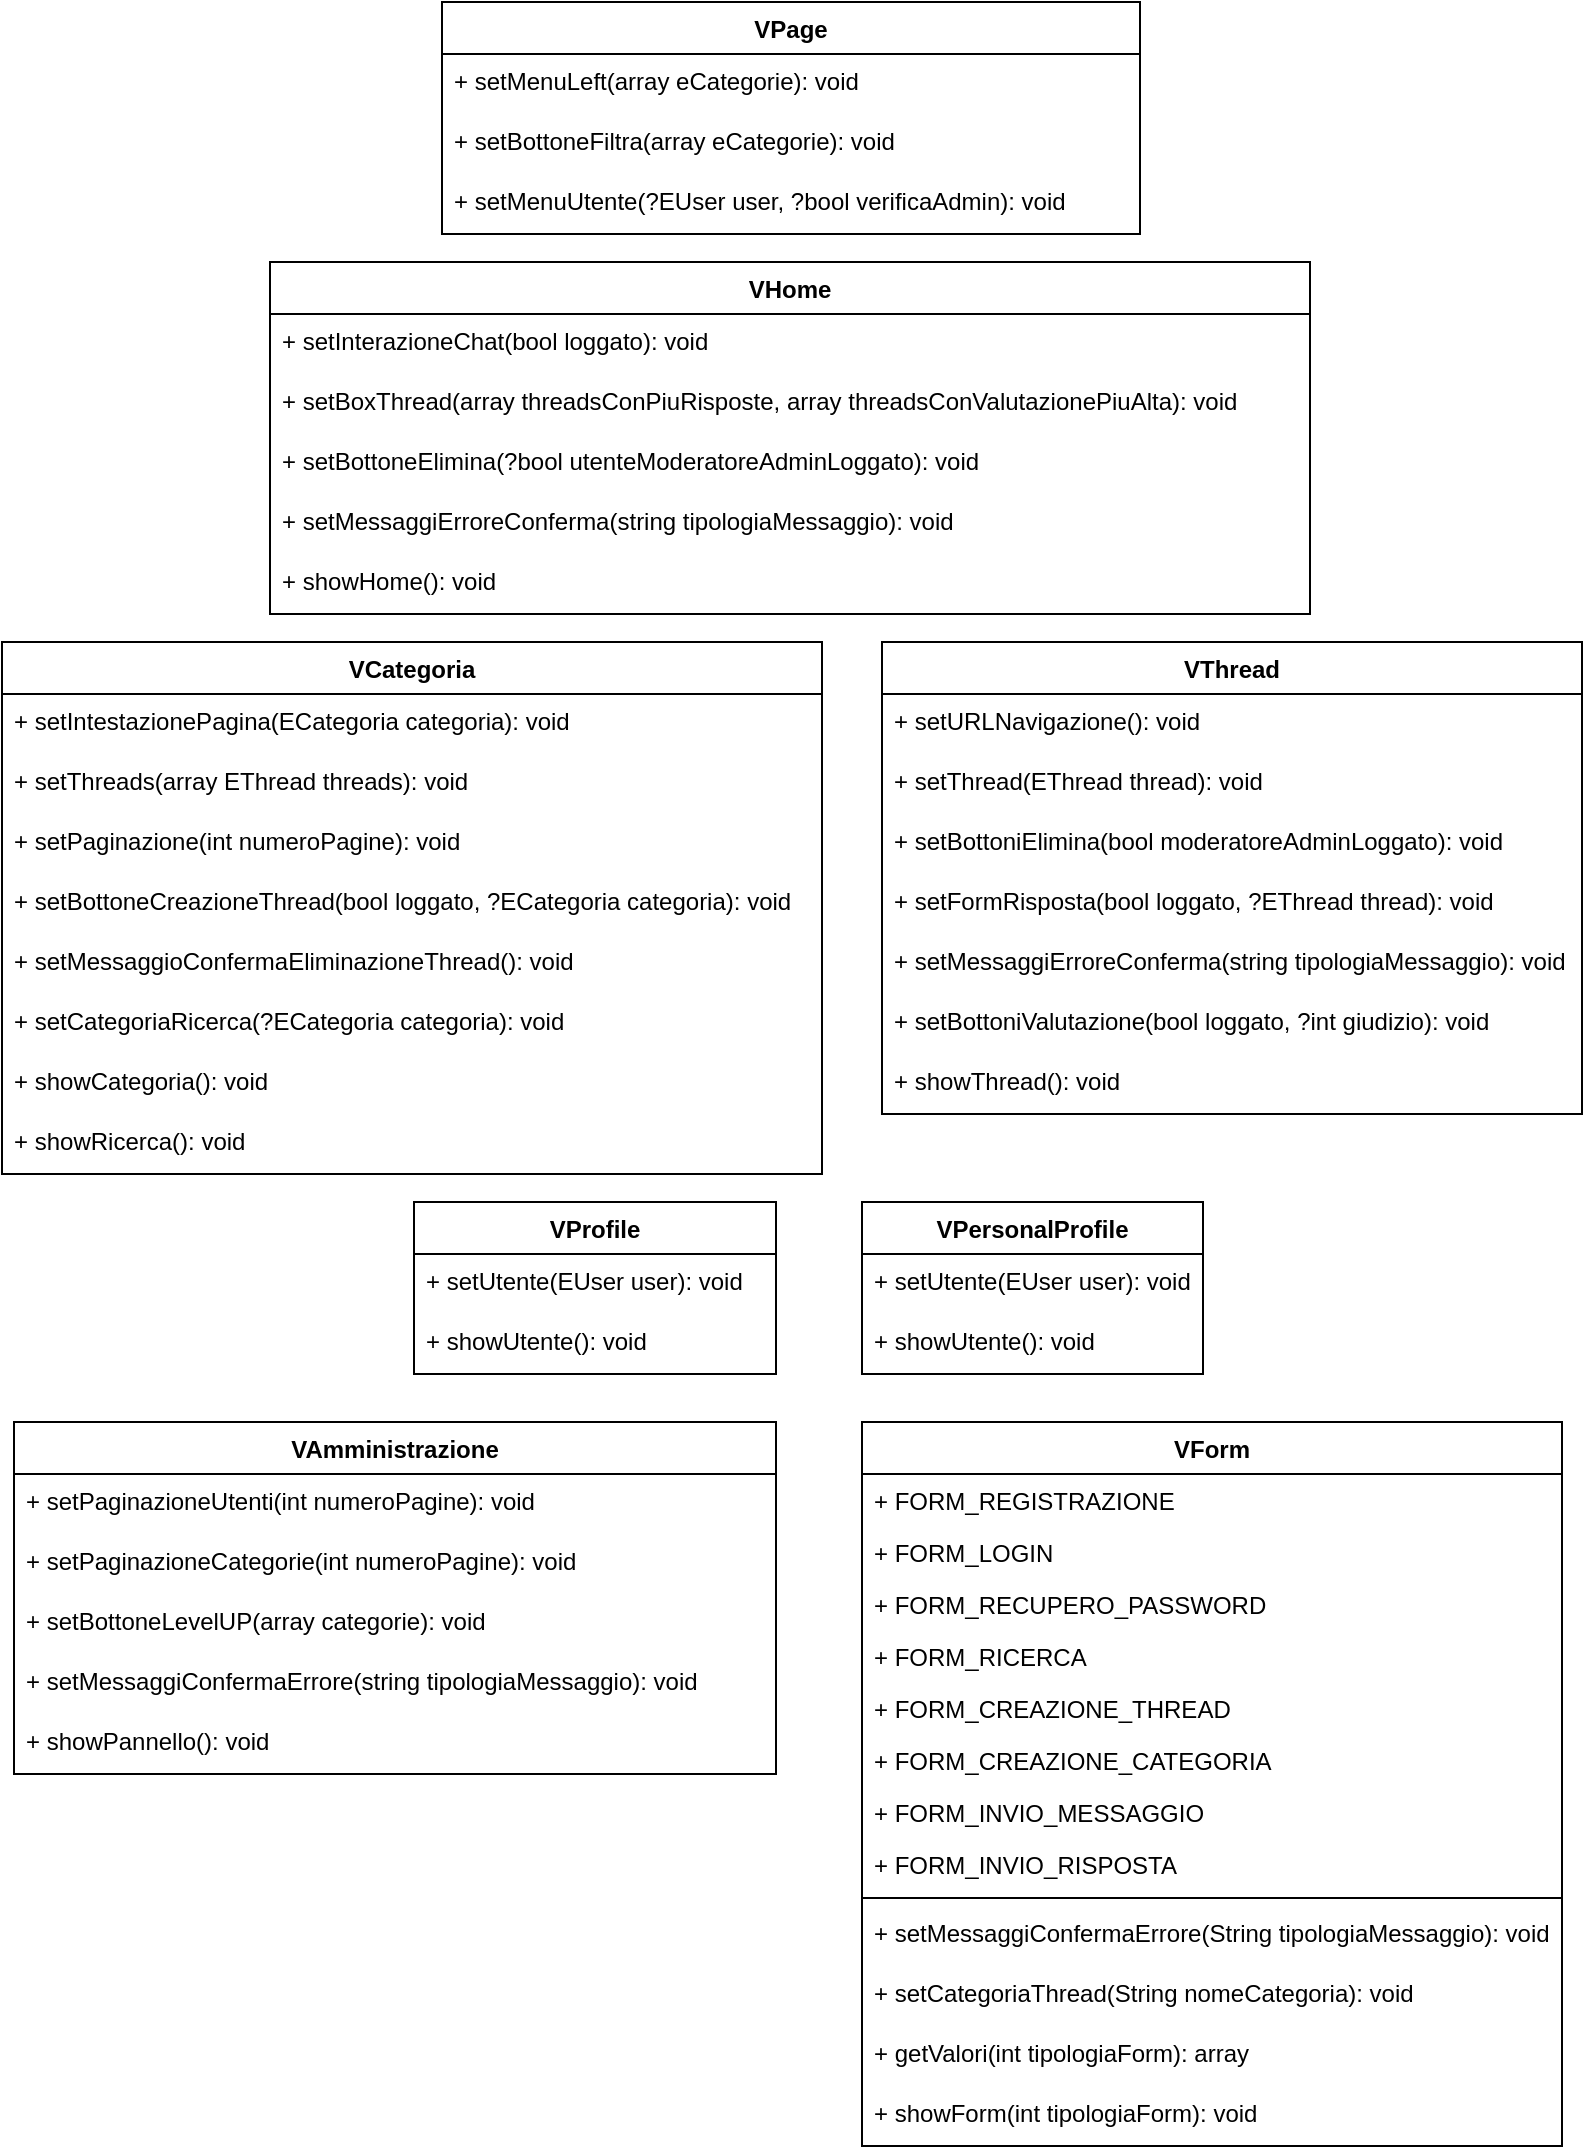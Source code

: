 <mxfile version="15.5.9" type="device"><diagram id="vYIt0Ycd8OxYCcoKvCmr" name="Page-1"><mxGraphModel dx="1490" dy="562" grid="1" gridSize="10" guides="1" tooltips="1" connect="1" arrows="1" fold="1" page="1" pageScale="1" pageWidth="827" pageHeight="1169" math="0" shadow="0"><root><mxCell id="0"/><mxCell id="1" parent="0"/><mxCell id="kpBeF7ZBURR7WQSXxTqn-1" value="VPage" style="swimlane;fontStyle=1;align=center;verticalAlign=top;childLayout=stackLayout;horizontal=1;startSize=26;horizontalStack=0;resizeParent=1;resizeParentMax=0;resizeLast=0;collapsible=1;marginBottom=0;" parent="1" vertex="1"><mxGeometry x="240" y="40" width="349" height="116" as="geometry"><mxRectangle x="410" y="80" width="130" height="26" as="alternateBounds"/></mxGeometry></mxCell><mxCell id="kpBeF7ZBURR7WQSXxTqn-5" value="+ setMenuLeft(array eCategorie): void" style="text;strokeColor=none;fillColor=none;align=left;verticalAlign=top;spacingLeft=4;spacingRight=4;overflow=hidden;rotatable=0;points=[[0,0.5],[1,0.5]];portConstraint=eastwest;" parent="kpBeF7ZBURR7WQSXxTqn-1" vertex="1"><mxGeometry y="26" width="349" height="30" as="geometry"/></mxCell><mxCell id="kpBeF7ZBURR7WQSXxTqn-9" value="+ setBottoneFiltra(array eCategorie): void" style="text;strokeColor=none;fillColor=none;align=left;verticalAlign=top;spacingLeft=4;spacingRight=4;overflow=hidden;rotatable=0;points=[[0,0.5],[1,0.5]];portConstraint=eastwest;" parent="kpBeF7ZBURR7WQSXxTqn-1" vertex="1"><mxGeometry y="56" width="349" height="30" as="geometry"/></mxCell><mxCell id="kpBeF7ZBURR7WQSXxTqn-10" value="+ setMenuUtente(?EUser user, ?bool verificaAdmin): void" style="text;strokeColor=none;fillColor=none;align=left;verticalAlign=top;spacingLeft=4;spacingRight=4;overflow=hidden;rotatable=0;points=[[0,0.5],[1,0.5]];portConstraint=eastwest;" parent="kpBeF7ZBURR7WQSXxTqn-1" vertex="1"><mxGeometry y="86" width="349" height="30" as="geometry"/></mxCell><mxCell id="kpBeF7ZBURR7WQSXxTqn-13" value="VHome" style="swimlane;fontStyle=1;align=center;verticalAlign=top;childLayout=stackLayout;horizontal=1;startSize=26;horizontalStack=0;resizeParent=1;resizeParentMax=0;resizeLast=0;collapsible=1;marginBottom=0;" parent="1" vertex="1"><mxGeometry x="154" y="170" width="520" height="176" as="geometry"><mxRectangle x="410" y="80" width="130" height="26" as="alternateBounds"/></mxGeometry></mxCell><mxCell id="kpBeF7ZBURR7WQSXxTqn-16" value="+ setInterazioneChat(bool loggato): void" style="text;strokeColor=none;fillColor=none;align=left;verticalAlign=top;spacingLeft=4;spacingRight=4;overflow=hidden;rotatable=0;points=[[0,0.5],[1,0.5]];portConstraint=eastwest;" parent="kpBeF7ZBURR7WQSXxTqn-13" vertex="1"><mxGeometry y="26" width="520" height="30" as="geometry"/></mxCell><mxCell id="kpBeF7ZBURR7WQSXxTqn-17" value="+ setBoxThread(array threadsConPiuRisposte, array threadsConValutazionePiuAlta): void" style="text;strokeColor=none;fillColor=none;align=left;verticalAlign=top;spacingLeft=4;spacingRight=4;overflow=hidden;rotatable=0;points=[[0,0.5],[1,0.5]];portConstraint=eastwest;" parent="kpBeF7ZBURR7WQSXxTqn-13" vertex="1"><mxGeometry y="56" width="520" height="30" as="geometry"/></mxCell><mxCell id="kpBeF7ZBURR7WQSXxTqn-18" value="+ setBottoneElimina(?bool utenteModeratoreAdminLoggato): void" style="text;strokeColor=none;fillColor=none;align=left;verticalAlign=top;spacingLeft=4;spacingRight=4;overflow=hidden;rotatable=0;points=[[0,0.5],[1,0.5]];portConstraint=eastwest;" parent="kpBeF7ZBURR7WQSXxTqn-13" vertex="1"><mxGeometry y="86" width="520" height="30" as="geometry"/></mxCell><mxCell id="HADFciOewPBgPoMnjp6_-1" value="+ setMessaggiErroreConferma(string tipologiaMessaggio): void" style="text;strokeColor=none;fillColor=none;align=left;verticalAlign=top;spacingLeft=4;spacingRight=4;overflow=hidden;rotatable=0;points=[[0,0.5],[1,0.5]];portConstraint=eastwest;" vertex="1" parent="kpBeF7ZBURR7WQSXxTqn-13"><mxGeometry y="116" width="520" height="30" as="geometry"/></mxCell><mxCell id="kpBeF7ZBURR7WQSXxTqn-20" value="+ showHome(): void" style="text;strokeColor=none;fillColor=none;align=left;verticalAlign=top;spacingLeft=4;spacingRight=4;overflow=hidden;rotatable=0;points=[[0,0.5],[1,0.5]];portConstraint=eastwest;" parent="kpBeF7ZBURR7WQSXxTqn-13" vertex="1"><mxGeometry y="146" width="520" height="30" as="geometry"/></mxCell><mxCell id="kpBeF7ZBURR7WQSXxTqn-21" value="VCategoria" style="swimlane;fontStyle=1;align=center;verticalAlign=top;childLayout=stackLayout;horizontal=1;startSize=26;horizontalStack=0;resizeParent=1;resizeParentMax=0;resizeLast=0;collapsible=1;marginBottom=0;" parent="1" vertex="1"><mxGeometry x="20" y="360" width="410" height="266" as="geometry"><mxRectangle x="410" y="80" width="130" height="26" as="alternateBounds"/></mxGeometry></mxCell><mxCell id="kpBeF7ZBURR7WQSXxTqn-22" value="+ setIntestazionePagina(ECategoria categoria): void" style="text;strokeColor=none;fillColor=none;align=left;verticalAlign=top;spacingLeft=4;spacingRight=4;overflow=hidden;rotatable=0;points=[[0,0.5],[1,0.5]];portConstraint=eastwest;" parent="kpBeF7ZBURR7WQSXxTqn-21" vertex="1"><mxGeometry y="26" width="410" height="30" as="geometry"/></mxCell><mxCell id="kpBeF7ZBURR7WQSXxTqn-25" value="+ setThreads(array EThread threads): void" style="text;strokeColor=none;fillColor=none;align=left;verticalAlign=top;spacingLeft=4;spacingRight=4;overflow=hidden;rotatable=0;points=[[0,0.5],[1,0.5]];portConstraint=eastwest;" parent="kpBeF7ZBURR7WQSXxTqn-21" vertex="1"><mxGeometry y="56" width="410" height="30" as="geometry"/></mxCell><mxCell id="kpBeF7ZBURR7WQSXxTqn-26" value="+ setPaginazione(int numeroPagine): void" style="text;strokeColor=none;fillColor=none;align=left;verticalAlign=top;spacingLeft=4;spacingRight=4;overflow=hidden;rotatable=0;points=[[0,0.5],[1,0.5]];portConstraint=eastwest;" parent="kpBeF7ZBURR7WQSXxTqn-21" vertex="1"><mxGeometry y="86" width="410" height="30" as="geometry"/></mxCell><mxCell id="kpBeF7ZBURR7WQSXxTqn-28" value="+ setBottoneCreazioneThread(bool loggato, ?ECategoria categoria): void" style="text;strokeColor=none;fillColor=none;align=left;verticalAlign=top;spacingLeft=4;spacingRight=4;overflow=hidden;rotatable=0;points=[[0,0.5],[1,0.5]];portConstraint=eastwest;" parent="kpBeF7ZBURR7WQSXxTqn-21" vertex="1"><mxGeometry y="116" width="410" height="30" as="geometry"/></mxCell><mxCell id="kpBeF7ZBURR7WQSXxTqn-35" value="+ setMessaggioConfermaEliminazioneThread(): void" style="text;strokeColor=none;fillColor=none;align=left;verticalAlign=top;spacingLeft=4;spacingRight=4;overflow=hidden;rotatable=0;points=[[0,0.5],[1,0.5]];portConstraint=eastwest;" parent="kpBeF7ZBURR7WQSXxTqn-21" vertex="1"><mxGeometry y="146" width="410" height="30" as="geometry"/></mxCell><mxCell id="kpBeF7ZBURR7WQSXxTqn-67" value="+ setCategoriaRicerca(?ECategoria categoria): void" style="text;strokeColor=none;fillColor=none;align=left;verticalAlign=top;spacingLeft=4;spacingRight=4;overflow=hidden;rotatable=0;points=[[0,0.5],[1,0.5]];portConstraint=eastwest;" parent="kpBeF7ZBURR7WQSXxTqn-21" vertex="1"><mxGeometry y="176" width="410" height="30" as="geometry"/></mxCell><mxCell id="kpBeF7ZBURR7WQSXxTqn-27" value="+ showCategoria(): void" style="text;strokeColor=none;fillColor=none;align=left;verticalAlign=top;spacingLeft=4;spacingRight=4;overflow=hidden;rotatable=0;points=[[0,0.5],[1,0.5]];portConstraint=eastwest;" parent="kpBeF7ZBURR7WQSXxTqn-21" vertex="1"><mxGeometry y="206" width="410" height="30" as="geometry"/></mxCell><mxCell id="87zqAaviE5XPVooWLCbC-1" value="+ showRicerca(): void" style="text;strokeColor=none;fillColor=none;align=left;verticalAlign=top;spacingLeft=4;spacingRight=4;overflow=hidden;rotatable=0;points=[[0,0.5],[1,0.5]];portConstraint=eastwest;" parent="kpBeF7ZBURR7WQSXxTqn-21" vertex="1"><mxGeometry y="236" width="410" height="30" as="geometry"/></mxCell><mxCell id="kpBeF7ZBURR7WQSXxTqn-29" value="VThread" style="swimlane;fontStyle=1;align=center;verticalAlign=top;childLayout=stackLayout;horizontal=1;startSize=26;horizontalStack=0;resizeParent=1;resizeParentMax=0;resizeLast=0;collapsible=1;marginBottom=0;" parent="1" vertex="1"><mxGeometry x="460" y="360" width="350" height="236" as="geometry"><mxRectangle x="410" y="80" width="130" height="26" as="alternateBounds"/></mxGeometry></mxCell><mxCell id="kpBeF7ZBURR7WQSXxTqn-30" value="+ setURLNavigazione(): void" style="text;strokeColor=none;fillColor=none;align=left;verticalAlign=top;spacingLeft=4;spacingRight=4;overflow=hidden;rotatable=0;points=[[0,0.5],[1,0.5]];portConstraint=eastwest;" parent="kpBeF7ZBURR7WQSXxTqn-29" vertex="1"><mxGeometry y="26" width="350" height="30" as="geometry"/></mxCell><mxCell id="kpBeF7ZBURR7WQSXxTqn-36" value="+ setThread(EThread thread): void" style="text;strokeColor=none;fillColor=none;align=left;verticalAlign=top;spacingLeft=4;spacingRight=4;overflow=hidden;rotatable=0;points=[[0,0.5],[1,0.5]];portConstraint=eastwest;" parent="kpBeF7ZBURR7WQSXxTqn-29" vertex="1"><mxGeometry y="56" width="350" height="30" as="geometry"/></mxCell><mxCell id="kpBeF7ZBURR7WQSXxTqn-37" value="+ setBottoniElimina(bool moderatoreAdminLoggato): void" style="text;strokeColor=none;fillColor=none;align=left;verticalAlign=top;spacingLeft=4;spacingRight=4;overflow=hidden;rotatable=0;points=[[0,0.5],[1,0.5]];portConstraint=eastwest;" parent="kpBeF7ZBURR7WQSXxTqn-29" vertex="1"><mxGeometry y="86" width="350" height="30" as="geometry"/></mxCell><mxCell id="kpBeF7ZBURR7WQSXxTqn-38" value="+ setFormRisposta(bool loggato, ?EThread thread): void" style="text;strokeColor=none;fillColor=none;align=left;verticalAlign=top;spacingLeft=4;spacingRight=4;overflow=hidden;rotatable=0;points=[[0,0.5],[1,0.5]];portConstraint=eastwest;" parent="kpBeF7ZBURR7WQSXxTqn-29" vertex="1"><mxGeometry y="116" width="350" height="30" as="geometry"/></mxCell><mxCell id="kpBeF7ZBURR7WQSXxTqn-39" value="+ setMessaggiErroreConferma(string tipologiaMessaggio): void" style="text;strokeColor=none;fillColor=none;align=left;verticalAlign=top;spacingLeft=4;spacingRight=4;overflow=hidden;rotatable=0;points=[[0,0.5],[1,0.5]];portConstraint=eastwest;" parent="kpBeF7ZBURR7WQSXxTqn-29" vertex="1"><mxGeometry y="146" width="350" height="30" as="geometry"/></mxCell><mxCell id="kpBeF7ZBURR7WQSXxTqn-41" value="+ setBottoniValutazione(bool loggato, ?int giudizio): void" style="text;strokeColor=none;fillColor=none;align=left;verticalAlign=top;spacingLeft=4;spacingRight=4;overflow=hidden;rotatable=0;points=[[0,0.5],[1,0.5]];portConstraint=eastwest;" parent="kpBeF7ZBURR7WQSXxTqn-29" vertex="1"><mxGeometry y="176" width="350" height="30" as="geometry"/></mxCell><mxCell id="kpBeF7ZBURR7WQSXxTqn-40" value="+ showThread(): void" style="text;strokeColor=none;fillColor=none;align=left;verticalAlign=top;spacingLeft=4;spacingRight=4;overflow=hidden;rotatable=0;points=[[0,0.5],[1,0.5]];portConstraint=eastwest;" parent="kpBeF7ZBURR7WQSXxTqn-29" vertex="1"><mxGeometry y="206" width="350" height="30" as="geometry"/></mxCell><mxCell id="kpBeF7ZBURR7WQSXxTqn-51" value="VAmministrazione" style="swimlane;fontStyle=1;align=center;verticalAlign=top;childLayout=stackLayout;horizontal=1;startSize=26;horizontalStack=0;resizeParent=1;resizeParentMax=0;resizeLast=0;collapsible=1;marginBottom=0;" parent="1" vertex="1"><mxGeometry x="26" y="750" width="381" height="176" as="geometry"><mxRectangle x="410" y="80" width="130" height="26" as="alternateBounds"/></mxGeometry></mxCell><mxCell id="kpBeF7ZBURR7WQSXxTqn-52" value="+ setPaginazioneUtenti(int numeroPagine): void" style="text;strokeColor=none;fillColor=none;align=left;verticalAlign=top;spacingLeft=4;spacingRight=4;overflow=hidden;rotatable=0;points=[[0,0.5],[1,0.5]];portConstraint=eastwest;" parent="kpBeF7ZBURR7WQSXxTqn-51" vertex="1"><mxGeometry y="26" width="381" height="30" as="geometry"/></mxCell><mxCell id="kpBeF7ZBURR7WQSXxTqn-59" value="+ setPaginazioneCategorie(int numeroPagine): void" style="text;strokeColor=none;fillColor=none;align=left;verticalAlign=top;spacingLeft=4;spacingRight=4;overflow=hidden;rotatable=0;points=[[0,0.5],[1,0.5]];portConstraint=eastwest;" parent="kpBeF7ZBURR7WQSXxTqn-51" vertex="1"><mxGeometry y="56" width="381" height="30" as="geometry"/></mxCell><mxCell id="kpBeF7ZBURR7WQSXxTqn-60" value="+ setBottoneLevelUP(array categorie): void" style="text;strokeColor=none;fillColor=none;align=left;verticalAlign=top;spacingLeft=4;spacingRight=4;overflow=hidden;rotatable=0;points=[[0,0.5],[1,0.5]];portConstraint=eastwest;" parent="kpBeF7ZBURR7WQSXxTqn-51" vertex="1"><mxGeometry y="86" width="381" height="30" as="geometry"/></mxCell><mxCell id="kpBeF7ZBURR7WQSXxTqn-61" value="+ setMessaggiConfermaErrore(string tipologiaMessaggio): void" style="text;strokeColor=none;fillColor=none;align=left;verticalAlign=top;spacingLeft=4;spacingRight=4;overflow=hidden;rotatable=0;points=[[0,0.5],[1,0.5]];portConstraint=eastwest;" parent="kpBeF7ZBURR7WQSXxTqn-51" vertex="1"><mxGeometry y="116" width="381" height="30" as="geometry"/></mxCell><mxCell id="kpBeF7ZBURR7WQSXxTqn-62" value="+ showPannello(): void" style="text;strokeColor=none;fillColor=none;align=left;verticalAlign=top;spacingLeft=4;spacingRight=4;overflow=hidden;rotatable=0;points=[[0,0.5],[1,0.5]];portConstraint=eastwest;" parent="kpBeF7ZBURR7WQSXxTqn-51" vertex="1"><mxGeometry y="146" width="381" height="30" as="geometry"/></mxCell><mxCell id="kpBeF7ZBURR7WQSXxTqn-56" value="VPersonalProfile" style="swimlane;fontStyle=1;align=center;verticalAlign=top;childLayout=stackLayout;horizontal=1;startSize=26;horizontalStack=0;resizeParent=1;resizeParentMax=0;resizeLast=0;collapsible=1;marginBottom=0;" parent="1" vertex="1"><mxGeometry x="450" y="640" width="170.5" height="86" as="geometry"><mxRectangle x="410" y="80" width="130" height="26" as="alternateBounds"/></mxGeometry></mxCell><mxCell id="kpBeF7ZBURR7WQSXxTqn-57" value="+ setUtente(EUser user): void" style="text;strokeColor=none;fillColor=none;align=left;verticalAlign=top;spacingLeft=4;spacingRight=4;overflow=hidden;rotatable=0;points=[[0,0.5],[1,0.5]];portConstraint=eastwest;" parent="kpBeF7ZBURR7WQSXxTqn-56" vertex="1"><mxGeometry y="26" width="170.5" height="30" as="geometry"/></mxCell><mxCell id="kpBeF7ZBURR7WQSXxTqn-58" value="+ showUtente(): void" style="text;strokeColor=none;fillColor=none;align=left;verticalAlign=top;spacingLeft=4;spacingRight=4;overflow=hidden;rotatable=0;points=[[0,0.5],[1,0.5]];portConstraint=eastwest;" parent="kpBeF7ZBURR7WQSXxTqn-56" vertex="1"><mxGeometry y="56" width="170.5" height="30" as="geometry"/></mxCell><mxCell id="kpBeF7ZBURR7WQSXxTqn-63" value="VProfile" style="swimlane;fontStyle=1;align=center;verticalAlign=top;childLayout=stackLayout;horizontal=1;startSize=26;horizontalStack=0;resizeParent=1;resizeParentMax=0;resizeLast=0;collapsible=1;marginBottom=0;" parent="1" vertex="1"><mxGeometry x="226" y="640" width="181" height="86" as="geometry"><mxRectangle x="410" y="80" width="130" height="26" as="alternateBounds"/></mxGeometry></mxCell><mxCell id="kpBeF7ZBURR7WQSXxTqn-64" value="+ setUtente(EUser user): void" style="text;strokeColor=none;fillColor=none;align=left;verticalAlign=top;spacingLeft=4;spacingRight=4;overflow=hidden;rotatable=0;points=[[0,0.5],[1,0.5]];portConstraint=eastwest;" parent="kpBeF7ZBURR7WQSXxTqn-63" vertex="1"><mxGeometry y="26" width="181" height="30" as="geometry"/></mxCell><mxCell id="kpBeF7ZBURR7WQSXxTqn-65" value="+ showUtente(): void" style="text;strokeColor=none;fillColor=none;align=left;verticalAlign=top;spacingLeft=4;spacingRight=4;overflow=hidden;rotatable=0;points=[[0,0.5],[1,0.5]];portConstraint=eastwest;" parent="kpBeF7ZBURR7WQSXxTqn-63" vertex="1"><mxGeometry y="56" width="181" height="30" as="geometry"/></mxCell><mxCell id="uy9Vc4gvhjxHCPs9r5HC-1" value="VForm" style="swimlane;fontStyle=1;align=center;verticalAlign=top;childLayout=stackLayout;horizontal=1;startSize=26;horizontalStack=0;resizeParent=1;resizeParentMax=0;resizeLast=0;collapsible=1;marginBottom=0;" parent="1" vertex="1"><mxGeometry x="450" y="750" width="350" height="362" as="geometry"/></mxCell><mxCell id="uy9Vc4gvhjxHCPs9r5HC-2" value="+ FORM_REGISTRAZIONE" style="text;strokeColor=none;fillColor=none;align=left;verticalAlign=top;spacingLeft=4;spacingRight=4;overflow=hidden;rotatable=0;points=[[0,0.5],[1,0.5]];portConstraint=eastwest;" parent="uy9Vc4gvhjxHCPs9r5HC-1" vertex="1"><mxGeometry y="26" width="350" height="26" as="geometry"/></mxCell><mxCell id="uy9Vc4gvhjxHCPs9r5HC-5" value="+ FORM_LOGIN" style="text;strokeColor=none;fillColor=none;align=left;verticalAlign=top;spacingLeft=4;spacingRight=4;overflow=hidden;rotatable=0;points=[[0,0.5],[1,0.5]];portConstraint=eastwest;" parent="uy9Vc4gvhjxHCPs9r5HC-1" vertex="1"><mxGeometry y="52" width="350" height="26" as="geometry"/></mxCell><mxCell id="uy9Vc4gvhjxHCPs9r5HC-6" value="+ FORM_RECUPERO_PASSWORD" style="text;strokeColor=none;fillColor=none;align=left;verticalAlign=top;spacingLeft=4;spacingRight=4;overflow=hidden;rotatable=0;points=[[0,0.5],[1,0.5]];portConstraint=eastwest;" parent="uy9Vc4gvhjxHCPs9r5HC-1" vertex="1"><mxGeometry y="78" width="350" height="26" as="geometry"/></mxCell><mxCell id="uy9Vc4gvhjxHCPs9r5HC-11" value="+ FORM_RICERCA" style="text;strokeColor=none;fillColor=none;align=left;verticalAlign=top;spacingLeft=4;spacingRight=4;overflow=hidden;rotatable=0;points=[[0,0.5],[1,0.5]];portConstraint=eastwest;" parent="uy9Vc4gvhjxHCPs9r5HC-1" vertex="1"><mxGeometry y="104" width="350" height="26" as="geometry"/></mxCell><mxCell id="uy9Vc4gvhjxHCPs9r5HC-9" value="+ FORM_CREAZIONE_THREAD" style="text;strokeColor=none;fillColor=none;align=left;verticalAlign=top;spacingLeft=4;spacingRight=4;overflow=hidden;rotatable=0;points=[[0,0.5],[1,0.5]];portConstraint=eastwest;" parent="uy9Vc4gvhjxHCPs9r5HC-1" vertex="1"><mxGeometry y="130" width="350" height="26" as="geometry"/></mxCell><mxCell id="uy9Vc4gvhjxHCPs9r5HC-10" value="+ FORM_CREAZIONE_CATEGORIA" style="text;strokeColor=none;fillColor=none;align=left;verticalAlign=top;spacingLeft=4;spacingRight=4;overflow=hidden;rotatable=0;points=[[0,0.5],[1,0.5]];portConstraint=eastwest;" parent="uy9Vc4gvhjxHCPs9r5HC-1" vertex="1"><mxGeometry y="156" width="350" height="26" as="geometry"/></mxCell><mxCell id="uy9Vc4gvhjxHCPs9r5HC-7" value="+ FORM_INVIO_MESSAGGIO" style="text;strokeColor=none;fillColor=none;align=left;verticalAlign=top;spacingLeft=4;spacingRight=4;overflow=hidden;rotatable=0;points=[[0,0.5],[1,0.5]];portConstraint=eastwest;" parent="uy9Vc4gvhjxHCPs9r5HC-1" vertex="1"><mxGeometry y="182" width="350" height="26" as="geometry"/></mxCell><mxCell id="uy9Vc4gvhjxHCPs9r5HC-8" value="+ FORM_INVIO_RISPOSTA" style="text;strokeColor=none;fillColor=none;align=left;verticalAlign=top;spacingLeft=4;spacingRight=4;overflow=hidden;rotatable=0;points=[[0,0.5],[1,0.5]];portConstraint=eastwest;" parent="uy9Vc4gvhjxHCPs9r5HC-1" vertex="1"><mxGeometry y="208" width="350" height="26" as="geometry"/></mxCell><mxCell id="uy9Vc4gvhjxHCPs9r5HC-3" value="" style="line;strokeWidth=1;fillColor=none;align=left;verticalAlign=middle;spacingTop=-1;spacingLeft=3;spacingRight=3;rotatable=0;labelPosition=right;points=[];portConstraint=eastwest;" parent="uy9Vc4gvhjxHCPs9r5HC-1" vertex="1"><mxGeometry y="234" width="350" height="8" as="geometry"/></mxCell><mxCell id="kpBeF7ZBURR7WQSXxTqn-43" value="+ setMessaggiConfermaErrore(String tipologiaMessaggio): void" style="text;strokeColor=none;fillColor=none;align=left;verticalAlign=top;spacingLeft=4;spacingRight=4;overflow=hidden;rotatable=0;points=[[0,0.5],[1,0.5]];portConstraint=eastwest;" parent="uy9Vc4gvhjxHCPs9r5HC-1" vertex="1"><mxGeometry y="242" width="350" height="30" as="geometry"/></mxCell><mxCell id="kpBeF7ZBURR7WQSXxTqn-66" value="+ setCategoriaThread(String nomeCategoria): void" style="text;strokeColor=none;fillColor=none;align=left;verticalAlign=top;spacingLeft=4;spacingRight=4;overflow=hidden;rotatable=0;points=[[0,0.5],[1,0.5]];portConstraint=eastwest;" parent="uy9Vc4gvhjxHCPs9r5HC-1" vertex="1"><mxGeometry y="272" width="350" height="30" as="geometry"/></mxCell><mxCell id="uy9Vc4gvhjxHCPs9r5HC-12" value="+ getValori(int tipologiaForm): array" style="text;strokeColor=none;fillColor=none;align=left;verticalAlign=top;spacingLeft=4;spacingRight=4;overflow=hidden;rotatable=0;points=[[0,0.5],[1,0.5]];portConstraint=eastwest;" parent="uy9Vc4gvhjxHCPs9r5HC-1" vertex="1"><mxGeometry y="302" width="350" height="30" as="geometry"/></mxCell><mxCell id="kpBeF7ZBURR7WQSXxTqn-50" value="+ showForm(int tipologiaForm): void" style="text;strokeColor=none;fillColor=none;align=left;verticalAlign=top;spacingLeft=4;spacingRight=4;overflow=hidden;rotatable=0;points=[[0,0.5],[1,0.5]];portConstraint=eastwest;" parent="uy9Vc4gvhjxHCPs9r5HC-1" vertex="1"><mxGeometry y="332" width="350" height="30" as="geometry"/></mxCell></root></mxGraphModel></diagram></mxfile>